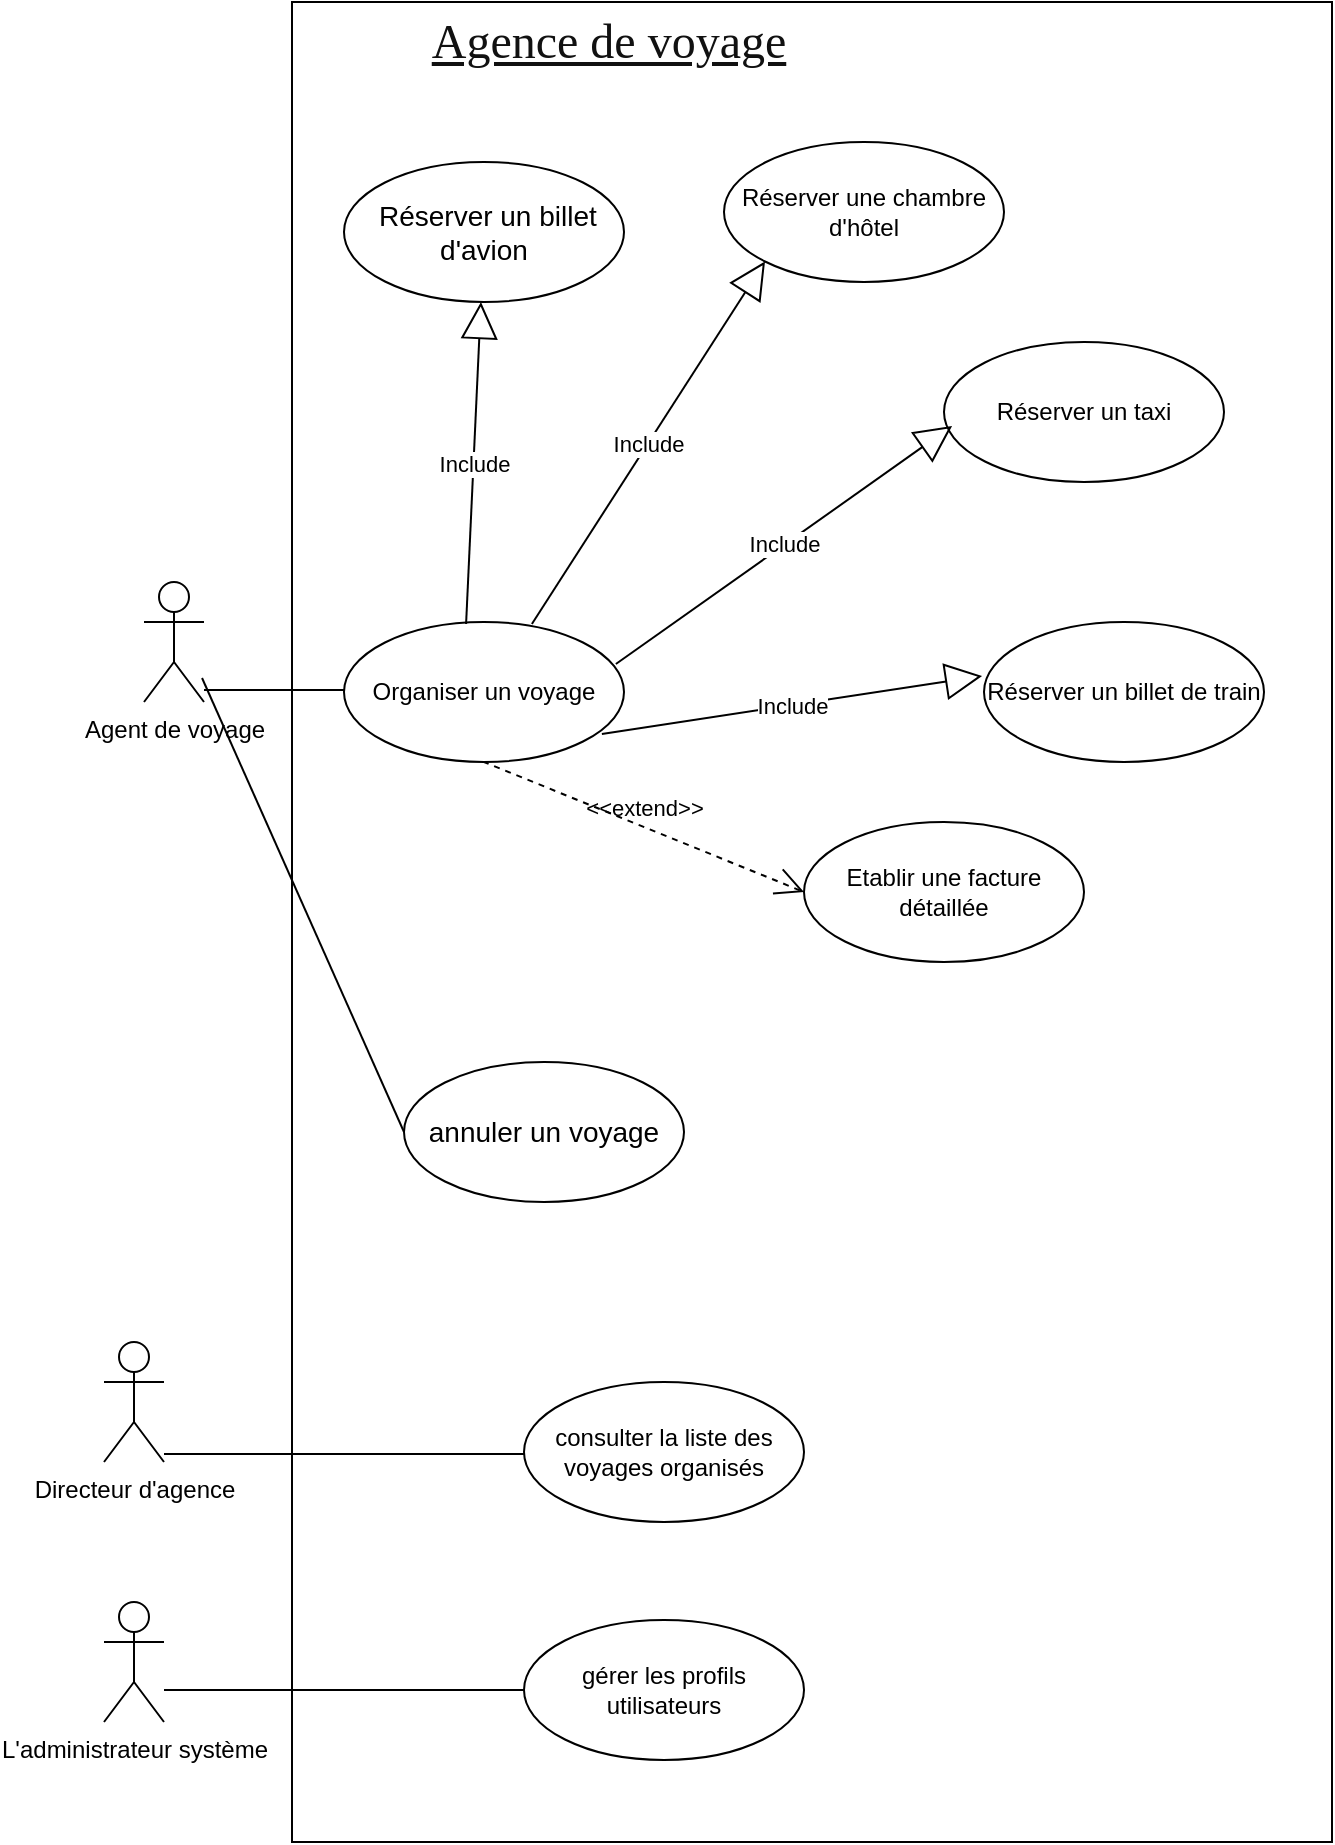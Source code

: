 <mxfile version="14.1.8" type="github">
  <diagram id="06IiAXgA8cgDI_Lxp7t8" name="Page-1">
    <mxGraphModel dx="1673" dy="896" grid="1" gridSize="10" guides="1" tooltips="1" connect="1" arrows="1" fold="1" page="1" pageScale="1" pageWidth="827" pageHeight="1169" math="0" shadow="0">
      <root>
        <mxCell id="0" />
        <mxCell id="1" parent="0" />
        <mxCell id="MXvkSPdAwNo0PrRt8lIc-1" value="" style="whiteSpace=wrap;html=1;" parent="1" vertex="1">
          <mxGeometry x="154" y="100" width="520" height="920" as="geometry" />
        </mxCell>
        <mxCell id="MXvkSPdAwNo0PrRt8lIc-2" value="Agent de voyage" style="shape=umlActor;verticalLabelPosition=bottom;verticalAlign=top;html=1;" parent="1" vertex="1">
          <mxGeometry x="80" y="390" width="30" height="60" as="geometry" />
        </mxCell>
        <mxCell id="MXvkSPdAwNo0PrRt8lIc-3" value="Organiser un voyage" style="ellipse;whiteSpace=wrap;html=1;" parent="1" vertex="1">
          <mxGeometry x="180" y="410" width="140" height="70" as="geometry" />
        </mxCell>
        <mxCell id="MXvkSPdAwNo0PrRt8lIc-4" value="Réserver une chambre d&#39;hôtel" style="ellipse;whiteSpace=wrap;html=1;" parent="1" vertex="1">
          <mxGeometry x="370" y="170" width="140" height="70" as="geometry" />
        </mxCell>
        <mxCell id="MXvkSPdAwNo0PrRt8lIc-5" value="Réserver un taxi" style="ellipse;whiteSpace=wrap;html=1;" parent="1" vertex="1">
          <mxGeometry x="480" y="270" width="140" height="70" as="geometry" />
        </mxCell>
        <mxCell id="MXvkSPdAwNo0PrRt8lIc-6" value="Réserver un billet de train" style="ellipse;whiteSpace=wrap;html=1;" parent="1" vertex="1">
          <mxGeometry x="500" y="410" width="140" height="70" as="geometry" />
        </mxCell>
        <mxCell id="MXvkSPdAwNo0PrRt8lIc-7" value="Etablir une facture détaillée" style="ellipse;whiteSpace=wrap;html=1;" parent="1" vertex="1">
          <mxGeometry x="410" y="510" width="140" height="70" as="geometry" />
        </mxCell>
        <mxCell id="fdadtWdO-n5RL9nwN0nz-4" value="" style="line;strokeWidth=1;fillColor=none;align=left;verticalAlign=middle;spacingTop=-1;spacingLeft=3;spacingRight=3;rotatable=0;labelPosition=right;points=[];portConstraint=eastwest;" parent="1" vertex="1">
          <mxGeometry x="110" y="440" width="70" height="8" as="geometry" />
        </mxCell>
        <mxCell id="fdadtWdO-n5RL9nwN0nz-6" value="Include" style="endArrow=block;endSize=16;endFill=0;html=1;entryX=-0.007;entryY=0.386;entryDx=0;entryDy=0;entryPerimeter=0;exitX=0.921;exitY=0.8;exitDx=0;exitDy=0;exitPerimeter=0;" parent="1" source="MXvkSPdAwNo0PrRt8lIc-3" target="MXvkSPdAwNo0PrRt8lIc-6" edge="1">
          <mxGeometry width="160" relative="1" as="geometry">
            <mxPoint x="350" y="490" as="sourcePoint" />
            <mxPoint x="510" y="490" as="targetPoint" />
          </mxGeometry>
        </mxCell>
        <mxCell id="fdadtWdO-n5RL9nwN0nz-8" value="Include" style="endArrow=block;endSize=16;endFill=0;html=1;entryX=0.029;entryY=0.6;entryDx=0;entryDy=0;entryPerimeter=0;exitX=0.971;exitY=0.3;exitDx=0;exitDy=0;exitPerimeter=0;" parent="1" source="MXvkSPdAwNo0PrRt8lIc-3" target="MXvkSPdAwNo0PrRt8lIc-5" edge="1">
          <mxGeometry width="160" relative="1" as="geometry">
            <mxPoint x="460.503" y="520.251" as="sourcePoint" />
            <mxPoint x="330.58" y="482.536" as="targetPoint" />
          </mxGeometry>
        </mxCell>
        <mxCell id="fdadtWdO-n5RL9nwN0nz-9" value="Include" style="endArrow=block;endSize=16;endFill=0;html=1;entryX=0;entryY=1;entryDx=0;entryDy=0;exitX=0.671;exitY=0.014;exitDx=0;exitDy=0;exitPerimeter=0;" parent="1" source="MXvkSPdAwNo0PrRt8lIc-3" target="MXvkSPdAwNo0PrRt8lIc-4" edge="1">
          <mxGeometry width="160" relative="1" as="geometry">
            <mxPoint x="420.003" y="507.711" as="sourcePoint" />
            <mxPoint x="290.08" y="469.996" as="targetPoint" />
          </mxGeometry>
        </mxCell>
        <mxCell id="fdadtWdO-n5RL9nwN0nz-10" value="Directeur d&#39;agence" style="shape=umlActor;verticalLabelPosition=bottom;verticalAlign=top;html=1;" parent="1" vertex="1">
          <mxGeometry x="60" y="770" width="30" height="60" as="geometry" />
        </mxCell>
        <mxCell id="fdadtWdO-n5RL9nwN0nz-11" value="L&#39;administrateur système" style="shape=umlActor;verticalLabelPosition=bottom;verticalAlign=top;html=1;" parent="1" vertex="1">
          <mxGeometry x="60" y="900" width="30" height="60" as="geometry" />
        </mxCell>
        <mxCell id="fdadtWdO-n5RL9nwN0nz-12" value="consulter la liste des voyages organisés" style="ellipse;whiteSpace=wrap;html=1;" parent="1" vertex="1">
          <mxGeometry x="270" y="790" width="140" height="70" as="geometry" />
        </mxCell>
        <mxCell id="fdadtWdO-n5RL9nwN0nz-13" value="gérer les profils utilisateurs" style="ellipse;whiteSpace=wrap;html=1;" parent="1" vertex="1">
          <mxGeometry x="270" y="909" width="140" height="70" as="geometry" />
        </mxCell>
        <mxCell id="fdadtWdO-n5RL9nwN0nz-14" value="" style="line;strokeWidth=1;fillColor=none;align=left;verticalAlign=middle;spacingTop=-1;spacingLeft=3;spacingRight=3;rotatable=0;labelPosition=right;points=[];portConstraint=eastwest;" parent="1" vertex="1">
          <mxGeometry x="90" y="940" width="180" height="8" as="geometry" />
        </mxCell>
        <mxCell id="fdadtWdO-n5RL9nwN0nz-15" value="" style="line;strokeWidth=1;fillColor=none;align=left;verticalAlign=middle;spacingTop=-1;spacingLeft=3;spacingRight=3;rotatable=0;labelPosition=right;points=[];portConstraint=eastwest;" parent="1" vertex="1">
          <mxGeometry x="90" y="822" width="180" height="8" as="geometry" />
        </mxCell>
        <mxCell id="fdadtWdO-n5RL9nwN0nz-16" value="&lt;h2 class=&quot;post-title entry-title&quot; style=&quot;border: 0px ; font-family: &amp;#34;bitter&amp;#34; , serif ; font-size: 24px ; font-weight: normal ; margin: 0px 0px 5px ; outline: 0px ; padding: 0px ; vertical-align: baseline ; clear: both ; line-height: 24px ; color: rgb(17 , 17 , 17) ; background-color: rgb(255 , 255 , 255)&quot;&gt;&lt;a href=&quot;https://particular-course.blogspot.com/2014/12/exercice-corrige-uml-agence-de-voyage.html?m=0&quot; style=&quot;border: 0px ; font-family: inherit ; font-style: inherit ; font-weight: inherit ; margin: 0px ; outline: 0px ; padding: 0px ; vertical-align: baseline ; color: rgb(17 , 17 , 17)&quot;&gt;Agence de voyage&lt;/a&gt;&lt;/h2&gt;" style="text;html=1;align=center;verticalAlign=middle;resizable=0;points=[];autosize=1;" parent="1" vertex="1">
          <mxGeometry x="217" y="107" width="190" height="30" as="geometry" />
        </mxCell>
        <mxCell id="fdadtWdO-n5RL9nwN0nz-17" value="&lt;h4&gt;&lt;span style=&quot;font-family: &amp;#34;nunito sans&amp;#34; , sans-serif ; text-align: left ; background-color: rgb(255 , 255 , 255) ; font-weight: normal&quot;&gt;&lt;font style=&quot;font-size: 14px&quot;&gt;&amp;nbsp;Réserver un billet d&#39;avion&lt;/font&gt;&lt;/span&gt;&lt;/h4&gt;" style="ellipse;whiteSpace=wrap;html=1;" parent="1" vertex="1">
          <mxGeometry x="180" y="180" width="140" height="70" as="geometry" />
        </mxCell>
        <mxCell id="fdadtWdO-n5RL9nwN0nz-40" value="&lt;span style=&quot;font-family: &amp;#34;nunito sans&amp;#34; , sans-serif ; text-align: left ; background-color: rgb(255 , 255 , 255)&quot;&gt;&lt;font style=&quot;font-size: 14px&quot;&gt;annuler un voyage&lt;/font&gt;&lt;/span&gt;" style="ellipse;whiteSpace=wrap;html=1;" parent="1" vertex="1">
          <mxGeometry x="210" y="630" width="140" height="70" as="geometry" />
        </mxCell>
        <mxCell id="fdadtWdO-n5RL9nwN0nz-42" value="Include" style="endArrow=block;endSize=16;endFill=0;html=1;exitX=0.436;exitY=0.014;exitDx=0;exitDy=0;exitPerimeter=0;" parent="1" source="MXvkSPdAwNo0PrRt8lIc-3" target="fdadtWdO-n5RL9nwN0nz-17" edge="1">
          <mxGeometry width="160" relative="1" as="geometry">
            <mxPoint x="300" y="370" as="sourcePoint" />
            <mxPoint x="460" y="370" as="targetPoint" />
          </mxGeometry>
        </mxCell>
        <mxCell id="FK7RZ68ErJKh_nMRjblI-1" value="&amp;lt;&amp;lt;extend&amp;gt;&amp;gt;" style="edgeStyle=none;html=1;startArrow=open;endArrow=none;startSize=12;verticalAlign=bottom;dashed=1;labelBackgroundColor=none;exitX=0;exitY=0.5;exitDx=0;exitDy=0;entryX=0.5;entryY=1;entryDx=0;entryDy=0;" edge="1" parent="1" source="MXvkSPdAwNo0PrRt8lIc-7" target="MXvkSPdAwNo0PrRt8lIc-3">
          <mxGeometry width="160" relative="1" as="geometry">
            <mxPoint x="330" y="390" as="sourcePoint" />
            <mxPoint x="490" y="390" as="targetPoint" />
          </mxGeometry>
        </mxCell>
        <mxCell id="FK7RZ68ErJKh_nMRjblI-2" value="" style="edgeStyle=none;html=1;endArrow=none;verticalAlign=bottom;entryX=0;entryY=0.5;entryDx=0;entryDy=0;exitX=-0.014;exitY=-0.25;exitDx=0;exitDy=0;exitPerimeter=0;" edge="1" parent="1" source="fdadtWdO-n5RL9nwN0nz-4" target="fdadtWdO-n5RL9nwN0nz-40">
          <mxGeometry width="160" relative="1" as="geometry">
            <mxPoint x="330" y="390" as="sourcePoint" />
            <mxPoint x="490" y="390" as="targetPoint" />
          </mxGeometry>
        </mxCell>
      </root>
    </mxGraphModel>
  </diagram>
</mxfile>
